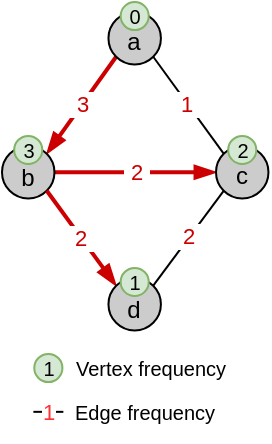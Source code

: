 <mxfile version="24.6.5" type="github">
  <diagram name="Page-1" id="xJ8_Xt8T39KjgCoS-HnO">
    <mxGraphModel dx="450" dy="1408" grid="1" gridSize="10" guides="1" tooltips="1" connect="1" arrows="1" fold="1" page="1" pageScale="1" pageWidth="827" pageHeight="1169" math="0" shadow="0">
      <root>
        <mxCell id="0" />
        <mxCell id="1" parent="0" />
        <mxCell id="o0uC6sqYDQu-CoBq7oU7-42" style="rounded=0;orthogonalLoop=1;jettySize=auto;html=1;exitX=1;exitY=0;exitDx=0;exitDy=0;entryX=0;entryY=1;entryDx=0;entryDy=0;endArrow=none;endFill=0;strokeWidth=2;strokeColor=#CC0000;startArrow=blockThin;startFill=1;" edge="1" parent="1" source="o0uC6sqYDQu-CoBq7oU7-36" target="o0uC6sqYDQu-CoBq7oU7-40">
          <mxGeometry relative="1" as="geometry" />
        </mxCell>
        <mxCell id="o0uC6sqYDQu-CoBq7oU7-46" value="&amp;nbsp;3&amp;nbsp;" style="edgeLabel;html=1;align=center;verticalAlign=middle;resizable=0;points=[];fontColor=#CC0000;" vertex="1" connectable="0" parent="o0uC6sqYDQu-CoBq7oU7-42">
          <mxGeometry x="0.038" y="1" relative="1" as="geometry">
            <mxPoint y="1" as="offset" />
          </mxGeometry>
        </mxCell>
        <mxCell id="o0uC6sqYDQu-CoBq7oU7-52" style="rounded=0;orthogonalLoop=1;jettySize=auto;html=1;exitX=1;exitY=0.5;exitDx=0;exitDy=0;entryX=0;entryY=0.5;entryDx=0;entryDy=0;endArrow=blockThin;endFill=1;strokeWidth=2;strokeColor=#CC0000;" edge="1" parent="1" source="o0uC6sqYDQu-CoBq7oU7-36" target="o0uC6sqYDQu-CoBq7oU7-38">
          <mxGeometry relative="1" as="geometry" />
        </mxCell>
        <mxCell id="o0uC6sqYDQu-CoBq7oU7-53" value="&amp;nbsp;2&amp;nbsp;" style="edgeLabel;html=1;align=center;verticalAlign=middle;resizable=0;points=[];fontColor=#CC0000;" vertex="1" connectable="0" parent="o0uC6sqYDQu-CoBq7oU7-52">
          <mxGeometry x="0.005" relative="1" as="geometry">
            <mxPoint as="offset" />
          </mxGeometry>
        </mxCell>
        <mxCell id="o0uC6sqYDQu-CoBq7oU7-36" value="b" style="ellipse;whiteSpace=wrap;html=1;aspect=fixed;fontStyle=0;fillColor=#cccccc;spacingBottom=-5;" vertex="1" parent="1">
          <mxGeometry x="533.0" y="-813.0" width="26.23" height="26.23" as="geometry" />
        </mxCell>
        <mxCell id="o0uC6sqYDQu-CoBq7oU7-44" style="rounded=0;orthogonalLoop=1;jettySize=auto;html=1;exitX=0;exitY=1;exitDx=0;exitDy=0;entryX=1;entryY=0;entryDx=0;entryDy=0;endArrow=none;endFill=0;strokeWidth=1;strokeColor=#000000;" edge="1" parent="1" source="o0uC6sqYDQu-CoBq7oU7-38" target="o0uC6sqYDQu-CoBq7oU7-39">
          <mxGeometry relative="1" as="geometry" />
        </mxCell>
        <mxCell id="o0uC6sqYDQu-CoBq7oU7-38" value="c" style="ellipse;whiteSpace=wrap;html=1;aspect=fixed;fontStyle=0;fillColor=#cccccc;spacingBottom=-4;" vertex="1" parent="1">
          <mxGeometry x="640.0" y="-813.0" width="26.23" height="26.23" as="geometry" />
        </mxCell>
        <mxCell id="o0uC6sqYDQu-CoBq7oU7-45" style="rounded=0;orthogonalLoop=1;jettySize=auto;html=1;exitX=0;exitY=0;exitDx=0;exitDy=0;entryX=1;entryY=1;entryDx=0;entryDy=0;endArrow=none;endFill=0;strokeColor=#CC0000;strokeWidth=2;startArrow=blockThin;startFill=1;" edge="1" parent="1" source="o0uC6sqYDQu-CoBq7oU7-39" target="o0uC6sqYDQu-CoBq7oU7-36">
          <mxGeometry relative="1" as="geometry" />
        </mxCell>
        <mxCell id="o0uC6sqYDQu-CoBq7oU7-39" value="d" style="ellipse;whiteSpace=wrap;html=1;aspect=fixed;fontStyle=0;fillColor=#cccccc;spacingBottom=-5;" vertex="1" parent="1">
          <mxGeometry x="586.23" y="-747.0" width="26.23" height="26.23" as="geometry" />
        </mxCell>
        <mxCell id="o0uC6sqYDQu-CoBq7oU7-43" style="rounded=0;orthogonalLoop=1;jettySize=auto;html=1;exitX=1;exitY=1;exitDx=0;exitDy=0;entryX=0;entryY=0;entryDx=0;entryDy=0;endArrow=none;endFill=0;" edge="1" parent="1" source="o0uC6sqYDQu-CoBq7oU7-40" target="o0uC6sqYDQu-CoBq7oU7-38">
          <mxGeometry relative="1" as="geometry" />
        </mxCell>
        <mxCell id="o0uC6sqYDQu-CoBq7oU7-49" value="&amp;nbsp;1&amp;nbsp;" style="edgeLabel;html=1;align=center;verticalAlign=middle;resizable=0;points=[];fontColor=#CC0000;" vertex="1" connectable="0" parent="o0uC6sqYDQu-CoBq7oU7-43">
          <mxGeometry x="-0.085" relative="1" as="geometry">
            <mxPoint y="1" as="offset" />
          </mxGeometry>
        </mxCell>
        <mxCell id="o0uC6sqYDQu-CoBq7oU7-40" value="a" style="ellipse;whiteSpace=wrap;html=1;aspect=fixed;fontStyle=0;fillColor=#cccccc;spacingBottom=-4;" vertex="1" parent="1">
          <mxGeometry x="586.23" y="-880.0" width="26.23" height="26.23" as="geometry" />
        </mxCell>
        <mxCell id="o0uC6sqYDQu-CoBq7oU7-50" value="&amp;nbsp;2&amp;nbsp;" style="edgeLabel;html=1;align=center;verticalAlign=middle;resizable=0;points=[];fontColor=#CC0000;" vertex="1" connectable="0" parent="1">
          <mxGeometry x="571.996" y="-767.448" as="geometry" />
        </mxCell>
        <mxCell id="o0uC6sqYDQu-CoBq7oU7-51" value="&amp;nbsp;2&amp;nbsp;" style="edgeLabel;html=1;align=center;verticalAlign=middle;resizable=0;points=[];fontColor=#CC0000;" vertex="1" connectable="0" parent="1">
          <mxGeometry x="626.154" y="-768.003" as="geometry" />
        </mxCell>
        <mxCell id="o0uC6sqYDQu-CoBq7oU7-54" value="3" style="ellipse;whiteSpace=wrap;html=1;aspect=fixed;fillColor=#d5e8d4;strokeColor=#82b366;fontSize=10;spacingLeft=1;" vertex="1" parent="1">
          <mxGeometry x="539.09" y="-818.06" width="14.06" height="14.06" as="geometry" />
        </mxCell>
        <mxCell id="o0uC6sqYDQu-CoBq7oU7-55" value="2" style="ellipse;whiteSpace=wrap;html=1;aspect=fixed;fillColor=#d5e8d4;strokeColor=#82b366;fontSize=10;spacingLeft=1;" vertex="1" parent="1">
          <mxGeometry x="646.09" y="-818.06" width="14.06" height="14.06" as="geometry" />
        </mxCell>
        <mxCell id="o0uC6sqYDQu-CoBq7oU7-56" value="0" style="ellipse;whiteSpace=wrap;html=1;aspect=fixed;fillColor=#d5e8d4;strokeColor=#82b366;fontSize=10;spacingLeft=1;spacingBottom=0;" vertex="1" parent="1">
          <mxGeometry x="592.32" y="-885" width="14.06" height="14.06" as="geometry" />
        </mxCell>
        <mxCell id="o0uC6sqYDQu-CoBq7oU7-57" value="1" style="ellipse;whiteSpace=wrap;html=1;aspect=fixed;fillColor=#d5e8d4;strokeColor=#82b366;fontSize=10;spacingLeft=1;" vertex="1" parent="1">
          <mxGeometry x="592.32" y="-752.06" width="14.06" height="14.06" as="geometry" />
        </mxCell>
        <mxCell id="o0uC6sqYDQu-CoBq7oU7-94" style="rounded=0;orthogonalLoop=1;jettySize=auto;html=1;endArrow=none;endFill=0;elbow=vertical;curved=1;" edge="1" parent="1">
          <mxGeometry relative="1" as="geometry">
            <mxPoint x="563.68" y="-680.08" as="sourcePoint" />
            <mxPoint x="548.68" y="-680.08" as="targetPoint" />
          </mxGeometry>
        </mxCell>
        <mxCell id="o0uC6sqYDQu-CoBq7oU7-95" value="1" style="edgeLabel;html=1;align=center;verticalAlign=middle;resizable=0;points=[];fontColor=#FF3333;fontStyle=0" vertex="1" connectable="0" parent="o0uC6sqYDQu-CoBq7oU7-94">
          <mxGeometry x="-0.062" y="-2" relative="1" as="geometry">
            <mxPoint x="-1" y="2" as="offset" />
          </mxGeometry>
        </mxCell>
        <mxCell id="o0uC6sqYDQu-CoBq7oU7-96" value="Edge frequency" style="text;html=1;align=center;verticalAlign=middle;resizable=0;points=[];autosize=1;strokeColor=none;fillColor=none;fontSize=10;" vertex="1" parent="1">
          <mxGeometry x="559" y="-695" width="90" height="30" as="geometry" />
        </mxCell>
        <mxCell id="o0uC6sqYDQu-CoBq7oU7-97" value="Vertex frequency" style="text;html=1;align=center;verticalAlign=middle;resizable=0;points=[];autosize=1;strokeColor=none;fillColor=none;fontSize=10;" vertex="1" parent="1">
          <mxGeometry x="556.61" y="-717" width="100" height="30" as="geometry" />
        </mxCell>
        <mxCell id="o0uC6sqYDQu-CoBq7oU7-98" value="1" style="ellipse;whiteSpace=wrap;html=1;aspect=fixed;fillColor=#d5e8d4;strokeColor=#82b366;fontSize=10;spacingLeft=1;" vertex="1" parent="1">
          <mxGeometry x="549.15" y="-709.03" width="14.06" height="14.06" as="geometry" />
        </mxCell>
      </root>
    </mxGraphModel>
  </diagram>
</mxfile>
